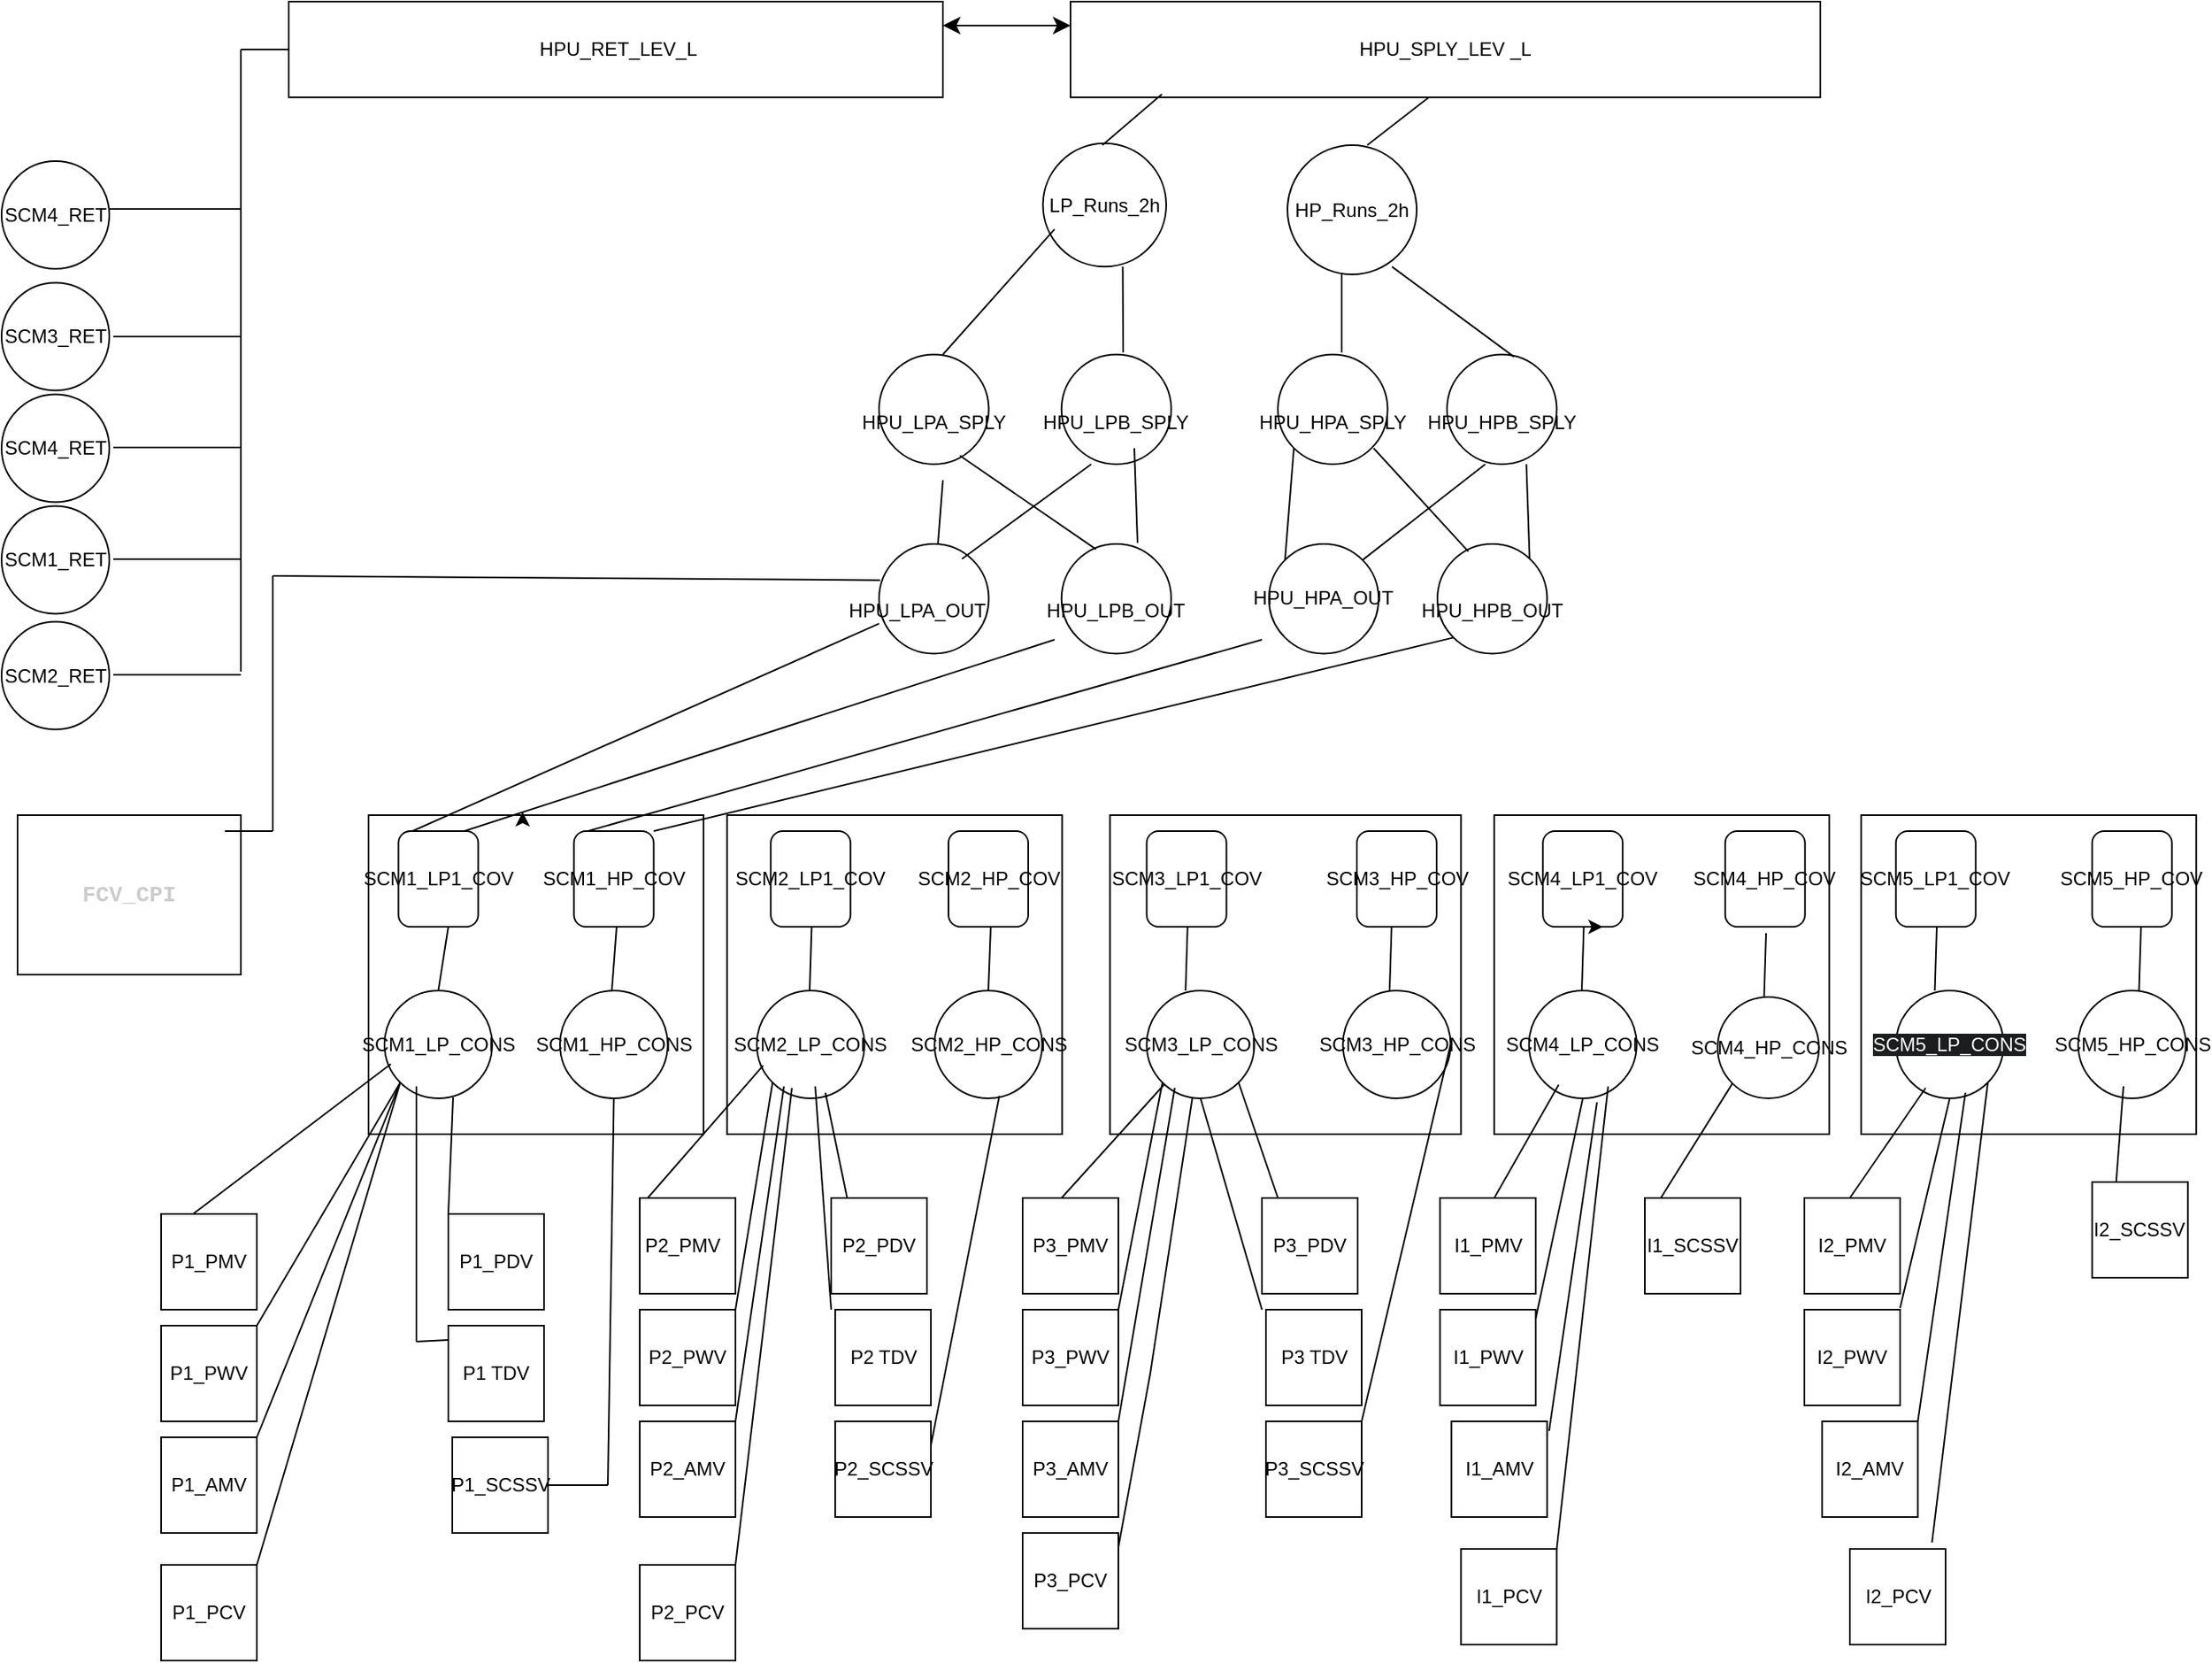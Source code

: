 <mxfile version="28.0.7">
  <diagram name="Page-1" id="4J8M-pQB1aqgU6J5mA3r">
    <mxGraphModel dx="3427" dy="1189" grid="1" gridSize="10" guides="1" tooltips="1" connect="1" arrows="1" fold="1" page="1" pageScale="1" pageWidth="1390" pageHeight="980" math="0" shadow="0">
      <root>
        <mxCell id="0" />
        <mxCell id="1" parent="0" />
        <mxCell id="fsJYFwS3ZAUU-XNZBjbN-2" value="&amp;nbsp;HPU_RET_LEV_L" style="rounded=0;whiteSpace=wrap;html=1;" parent="1" vertex="1">
          <mxGeometry x="30" y="20" width="410" height="60" as="geometry" />
        </mxCell>
        <mxCell id="fsJYFwS3ZAUU-XNZBjbN-3" value="HPU_SPLY_LEV _L" style="rounded=0;whiteSpace=wrap;html=1;" parent="1" vertex="1">
          <mxGeometry x="520" y="20" width="470" height="60" as="geometry" />
        </mxCell>
        <mxCell id="VrIYwd6mz3Xe0gdIDtXp-2" value="LP_Runs_2h" style="ellipse;whiteSpace=wrap;html=1;aspect=fixed;" vertex="1" parent="1">
          <mxGeometry x="502.75" y="108.93" width="77.25" height="77.25" as="geometry" />
        </mxCell>
        <mxCell id="VrIYwd6mz3Xe0gdIDtXp-3" value="HP_Runs_2h" style="ellipse;whiteSpace=wrap;html=1;aspect=fixed;" vertex="1" parent="1">
          <mxGeometry x="656" y="110" width="81" height="81" as="geometry" />
        </mxCell>
        <mxCell id="VrIYwd6mz3Xe0gdIDtXp-4" value="&lt;br&gt;&lt;div&gt;HPU_LPB_SPLY&lt;/div&gt;" style="ellipse;whiteSpace=wrap;html=1;aspect=fixed;" vertex="1" parent="1">
          <mxGeometry x="514.38" y="241.25" width="68.75" height="68.75" as="geometry" />
        </mxCell>
        <mxCell id="VrIYwd6mz3Xe0gdIDtXp-5" value="&lt;br&gt;&lt;div&gt;HPU_HPA_SPLY&lt;/div&gt;" style="ellipse;whiteSpace=wrap;html=1;aspect=fixed;" vertex="1" parent="1">
          <mxGeometry x="650" y="241.25" width="68.75" height="68.75" as="geometry" />
        </mxCell>
        <mxCell id="VrIYwd6mz3Xe0gdIDtXp-6" value="&lt;br&gt;&lt;div&gt;HPU_LPA_OUT&lt;span style=&quot;white-space: pre;&quot;&gt;&#x9;&lt;/span&gt;&lt;/div&gt;" style="ellipse;whiteSpace=wrap;html=1;aspect=fixed;" vertex="1" parent="1">
          <mxGeometry x="400" y="360" width="68.75" height="68.75" as="geometry" />
        </mxCell>
        <mxCell id="VrIYwd6mz3Xe0gdIDtXp-7" value="&lt;br&gt;&lt;div&gt;HPU_LPB_OUT&lt;/div&gt;" style="ellipse;whiteSpace=wrap;html=1;aspect=fixed;" vertex="1" parent="1">
          <mxGeometry x="514.38" y="360" width="68.75" height="68.75" as="geometry" />
        </mxCell>
        <mxCell id="VrIYwd6mz3Xe0gdIDtXp-8" value="&lt;div&gt;HPU_HPA_OUT&lt;/div&gt;" style="ellipse;whiteSpace=wrap;html=1;aspect=fixed;" vertex="1" parent="1">
          <mxGeometry x="644.38" y="360" width="68.75" height="68.75" as="geometry" />
        </mxCell>
        <mxCell id="VrIYwd6mz3Xe0gdIDtXp-9" value="&lt;br&gt;&lt;div&gt;HPU_HPB_OUT&lt;/div&gt;" style="ellipse;whiteSpace=wrap;html=1;aspect=fixed;" vertex="1" parent="1">
          <mxGeometry x="750" y="360" width="68.75" height="68.75" as="geometry" />
        </mxCell>
        <mxCell id="VrIYwd6mz3Xe0gdIDtXp-10" value="" style="rounded=0;whiteSpace=wrap;html=1;" vertex="1" parent="1">
          <mxGeometry x="1015.62" y="530" width="210" height="200" as="geometry" />
        </mxCell>
        <mxCell id="VrIYwd6mz3Xe0gdIDtXp-11" value="SCM5_HP_CONS" style="ellipse;whiteSpace=wrap;html=1;aspect=fixed;" vertex="1" parent="1">
          <mxGeometry x="1151.62" y="640" width="67.5" height="67.5" as="geometry" />
        </mxCell>
        <mxCell id="VrIYwd6mz3Xe0gdIDtXp-12" value="&lt;br&gt;&lt;span style=&quot;color: rgb(255, 255, 255); font-family: Helvetica; font-size: 12px; font-style: normal; font-variant-ligatures: normal; font-variant-caps: normal; font-weight: 400; letter-spacing: normal; orphans: 2; text-align: center; text-indent: 0px; text-transform: none; widows: 2; word-spacing: 0px; -webkit-text-stroke-width: 0px; white-space: normal; background-color: rgb(27, 29, 30); text-decoration-thickness: initial; text-decoration-style: initial; text-decoration-color: initial; float: none; display: inline !important;&quot;&gt;SCM5_LP_CONS&lt;/span&gt;&lt;div&gt;&lt;br/&gt;&lt;/div&gt;" style="ellipse;whiteSpace=wrap;html=1;aspect=fixed;" vertex="1" parent="1">
          <mxGeometry x="1037.37" y="640" width="67.5" height="67.5" as="geometry" />
        </mxCell>
        <mxCell id="VrIYwd6mz3Xe0gdIDtXp-13" value="SCM5_LP1_COV" style="rounded=1;whiteSpace=wrap;html=1;" vertex="1" parent="1">
          <mxGeometry x="1037.37" y="540" width="50" height="60" as="geometry" />
        </mxCell>
        <mxCell id="VrIYwd6mz3Xe0gdIDtXp-15" value="SCM5_HP_COV" style="rounded=1;whiteSpace=wrap;html=1;" vertex="1" parent="1">
          <mxGeometry x="1160.37" y="540" width="50" height="60" as="geometry" />
        </mxCell>
        <mxCell id="VrIYwd6mz3Xe0gdIDtXp-55" value="" style="edgeStyle=none;orthogonalLoop=1;jettySize=auto;html=1;endArrow=classic;startArrow=classic;endSize=8;startSize=8;rounded=0;entryX=0;entryY=0.25;entryDx=0;entryDy=0;exitX=1;exitY=0.25;exitDx=0;exitDy=0;" edge="1" parent="1" source="fsJYFwS3ZAUU-XNZBjbN-2" target="fsJYFwS3ZAUU-XNZBjbN-3">
          <mxGeometry width="100" relative="1" as="geometry">
            <mxPoint x="440" y="40" as="sourcePoint" />
            <mxPoint x="510" y="40" as="targetPoint" />
            <Array as="points" />
          </mxGeometry>
        </mxCell>
        <mxCell id="VrIYwd6mz3Xe0gdIDtXp-56" value="&lt;br&gt;&lt;div&gt;HPU_HPB_SPLY&lt;/div&gt;" style="ellipse;whiteSpace=wrap;html=1;aspect=fixed;" vertex="1" parent="1">
          <mxGeometry x="756" y="241.25" width="68.75" height="68.75" as="geometry" />
        </mxCell>
        <mxCell id="VrIYwd6mz3Xe0gdIDtXp-57" value="&lt;br&gt;&lt;div&gt;HPU_LPA_SPLY&lt;/div&gt;" style="ellipse;whiteSpace=wrap;html=1;aspect=fixed;" vertex="1" parent="1">
          <mxGeometry x="400" y="241.25" width="68.75" height="68.75" as="geometry" />
        </mxCell>
        <mxCell id="VrIYwd6mz3Xe0gdIDtXp-60" value="" style="group" vertex="1" connectable="0" parent="1">
          <mxGeometry x="785.62" y="530" width="210" height="200" as="geometry" />
        </mxCell>
        <mxCell id="VrIYwd6mz3Xe0gdIDtXp-24" value="" style="rounded=0;whiteSpace=wrap;html=1;" vertex="1" parent="VrIYwd6mz3Xe0gdIDtXp-60">
          <mxGeometry width="210" height="200" as="geometry" />
        </mxCell>
        <mxCell id="VrIYwd6mz3Xe0gdIDtXp-25" value="SCM4_HP_CONS" style="ellipse;whiteSpace=wrap;html=1;aspect=fixed;" vertex="1" parent="VrIYwd6mz3Xe0gdIDtXp-60">
          <mxGeometry x="140" y="114" width="63.5" height="63.5" as="geometry" />
        </mxCell>
        <mxCell id="VrIYwd6mz3Xe0gdIDtXp-26" value="SCM4_LP_CONS" style="ellipse;whiteSpace=wrap;html=1;aspect=fixed;" vertex="1" parent="VrIYwd6mz3Xe0gdIDtXp-60">
          <mxGeometry x="21.75" y="110" width="67.5" height="67.5" as="geometry" />
        </mxCell>
        <mxCell id="VrIYwd6mz3Xe0gdIDtXp-27" value="SCM4_LP1_COV" style="rounded=1;whiteSpace=wrap;html=1;" vertex="1" parent="VrIYwd6mz3Xe0gdIDtXp-60">
          <mxGeometry x="30.5" y="10" width="50" height="60" as="geometry" />
        </mxCell>
        <mxCell id="VrIYwd6mz3Xe0gdIDtXp-29" value="SCM4_HP_COV" style="rounded=1;whiteSpace=wrap;html=1;" vertex="1" parent="VrIYwd6mz3Xe0gdIDtXp-60">
          <mxGeometry x="144.75" y="10" width="50" height="60" as="geometry" />
        </mxCell>
        <mxCell id="VrIYwd6mz3Xe0gdIDtXp-67" style="edgeStyle=orthogonalEdgeStyle;rounded=0;orthogonalLoop=1;jettySize=auto;html=1;exitX=0.5;exitY=1;exitDx=0;exitDy=0;entryX=0.75;entryY=1;entryDx=0;entryDy=0;" edge="1" parent="VrIYwd6mz3Xe0gdIDtXp-60" source="VrIYwd6mz3Xe0gdIDtXp-27" target="VrIYwd6mz3Xe0gdIDtXp-27">
          <mxGeometry relative="1" as="geometry" />
        </mxCell>
        <mxCell id="VrIYwd6mz3Xe0gdIDtXp-196" value="" style="endArrow=none;html=1;rounded=0;entryX=0.276;entryY=0.874;entryDx=0;entryDy=0;entryPerimeter=0;" edge="1" parent="VrIYwd6mz3Xe0gdIDtXp-60" target="VrIYwd6mz3Xe0gdIDtXp-26">
          <mxGeometry width="50" height="50" relative="1" as="geometry">
            <mxPoint y="240" as="sourcePoint" />
            <mxPoint x="50" y="190" as="targetPoint" />
          </mxGeometry>
        </mxCell>
        <mxCell id="VrIYwd6mz3Xe0gdIDtXp-214" value="" style="endArrow=none;html=1;rounded=0;exitX=0.5;exitY=0;exitDx=0;exitDy=0;" edge="1" parent="VrIYwd6mz3Xe0gdIDtXp-60">
          <mxGeometry width="50" height="50" relative="1" as="geometry">
            <mxPoint x="54.87" y="110" as="sourcePoint" />
            <mxPoint x="56.12" y="70" as="targetPoint" />
          </mxGeometry>
        </mxCell>
        <mxCell id="VrIYwd6mz3Xe0gdIDtXp-215" value="" style="endArrow=none;html=1;rounded=0;exitX=0.5;exitY=0;exitDx=0;exitDy=0;" edge="1" parent="VrIYwd6mz3Xe0gdIDtXp-60">
          <mxGeometry width="50" height="50" relative="1" as="geometry">
            <mxPoint x="169.13" y="114" as="sourcePoint" />
            <mxPoint x="170.38" y="74" as="targetPoint" />
          </mxGeometry>
        </mxCell>
        <mxCell id="VrIYwd6mz3Xe0gdIDtXp-61" value="" style="group" vertex="1" connectable="0" parent="1">
          <mxGeometry x="304.75" y="530" width="460" height="200" as="geometry" />
        </mxCell>
        <mxCell id="VrIYwd6mz3Xe0gdIDtXp-38" value="" style="rounded=0;whiteSpace=wrap;html=1;" vertex="1" parent="VrIYwd6mz3Xe0gdIDtXp-61">
          <mxGeometry x="240" width="220" height="200" as="geometry" />
        </mxCell>
        <mxCell id="VrIYwd6mz3Xe0gdIDtXp-39" value="SCM3_HP_CONS" style="ellipse;whiteSpace=wrap;html=1;aspect=fixed;" vertex="1" parent="VrIYwd6mz3Xe0gdIDtXp-61">
          <mxGeometry x="386" y="110" width="67.5" height="67.5" as="geometry" />
        </mxCell>
        <mxCell id="VrIYwd6mz3Xe0gdIDtXp-40" value="SCM3_LP_CONS" style="ellipse;whiteSpace=wrap;html=1;aspect=fixed;" vertex="1" parent="VrIYwd6mz3Xe0gdIDtXp-61">
          <mxGeometry x="263" y="110" width="67.5" height="67.5" as="geometry" />
        </mxCell>
        <mxCell id="VrIYwd6mz3Xe0gdIDtXp-43" value="SCM3_HP_COV" style="rounded=1;whiteSpace=wrap;html=1;" vertex="1" parent="VrIYwd6mz3Xe0gdIDtXp-61">
          <mxGeometry x="394.75" y="10" width="50" height="60" as="geometry" />
        </mxCell>
        <mxCell id="VrIYwd6mz3Xe0gdIDtXp-44" value="SCM3_LP1_COV" style="rounded=1;whiteSpace=wrap;html=1;" vertex="1" parent="VrIYwd6mz3Xe0gdIDtXp-61">
          <mxGeometry x="263" y="10" width="50" height="60" as="geometry" />
        </mxCell>
        <mxCell id="VrIYwd6mz3Xe0gdIDtXp-45" value="" style="rounded=0;whiteSpace=wrap;html=1;" vertex="1" parent="VrIYwd6mz3Xe0gdIDtXp-61">
          <mxGeometry width="210" height="200" as="geometry" />
        </mxCell>
        <mxCell id="VrIYwd6mz3Xe0gdIDtXp-46" value="SCM2_HP_CONS" style="ellipse;whiteSpace=wrap;html=1;aspect=fixed;" vertex="1" parent="VrIYwd6mz3Xe0gdIDtXp-61">
          <mxGeometry x="130" y="110" width="67.5" height="67.5" as="geometry" />
        </mxCell>
        <mxCell id="VrIYwd6mz3Xe0gdIDtXp-47" value="SCM2_LP_CONS" style="ellipse;whiteSpace=wrap;html=1;aspect=fixed;" vertex="1" parent="VrIYwd6mz3Xe0gdIDtXp-61">
          <mxGeometry x="18.62" y="110" width="67.5" height="67.5" as="geometry" />
        </mxCell>
        <mxCell id="VrIYwd6mz3Xe0gdIDtXp-48" value="SCM2_LP1_COV" style="rounded=1;whiteSpace=wrap;html=1;" vertex="1" parent="VrIYwd6mz3Xe0gdIDtXp-61">
          <mxGeometry x="27.37" y="10" width="50" height="60" as="geometry" />
        </mxCell>
        <mxCell id="VrIYwd6mz3Xe0gdIDtXp-50" value="SCM2_HP_COV" style="rounded=1;whiteSpace=wrap;html=1;" vertex="1" parent="VrIYwd6mz3Xe0gdIDtXp-61">
          <mxGeometry x="138.75" y="10" width="50" height="60" as="geometry" />
        </mxCell>
        <mxCell id="VrIYwd6mz3Xe0gdIDtXp-210" value="" style="endArrow=none;html=1;rounded=0;exitX=0.5;exitY=0;exitDx=0;exitDy=0;" edge="1" parent="VrIYwd6mz3Xe0gdIDtXp-61" source="VrIYwd6mz3Xe0gdIDtXp-46">
          <mxGeometry width="50" height="50" relative="1" as="geometry">
            <mxPoint x="115.25" y="120" as="sourcePoint" />
            <mxPoint x="165.25" y="70" as="targetPoint" />
          </mxGeometry>
        </mxCell>
        <mxCell id="VrIYwd6mz3Xe0gdIDtXp-211" value="" style="endArrow=none;html=1;rounded=0;exitX=0.5;exitY=0;exitDx=0;exitDy=0;" edge="1" parent="VrIYwd6mz3Xe0gdIDtXp-61">
          <mxGeometry width="50" height="50" relative="1" as="geometry">
            <mxPoint x="51.74" y="110" as="sourcePoint" />
            <mxPoint x="52.99" y="70" as="targetPoint" />
          </mxGeometry>
        </mxCell>
        <mxCell id="VrIYwd6mz3Xe0gdIDtXp-212" value="" style="endArrow=none;html=1;rounded=0;exitX=0.5;exitY=0;exitDx=0;exitDy=0;" edge="1" parent="VrIYwd6mz3Xe0gdIDtXp-61">
          <mxGeometry width="50" height="50" relative="1" as="geometry">
            <mxPoint x="287.37" y="110" as="sourcePoint" />
            <mxPoint x="288.62" y="70" as="targetPoint" />
          </mxGeometry>
        </mxCell>
        <mxCell id="VrIYwd6mz3Xe0gdIDtXp-213" value="" style="endArrow=none;html=1;rounded=0;exitX=0.5;exitY=0;exitDx=0;exitDy=0;" edge="1" parent="VrIYwd6mz3Xe0gdIDtXp-61">
          <mxGeometry width="50" height="50" relative="1" as="geometry">
            <mxPoint x="415.25" y="110" as="sourcePoint" />
            <mxPoint x="416.5" y="70" as="targetPoint" />
          </mxGeometry>
        </mxCell>
        <mxCell id="VrIYwd6mz3Xe0gdIDtXp-62" value="" style="rounded=0;whiteSpace=wrap;html=1;" vertex="1" parent="1">
          <mxGeometry x="80" y="530" width="210" height="200" as="geometry" />
        </mxCell>
        <mxCell id="VrIYwd6mz3Xe0gdIDtXp-63" value="SCM1_HP_CONS" style="ellipse;whiteSpace=wrap;html=1;aspect=fixed;" vertex="1" parent="1">
          <mxGeometry x="200" y="640" width="67.5" height="67.5" as="geometry" />
        </mxCell>
        <mxCell id="VrIYwd6mz3Xe0gdIDtXp-64" value="SCM1_LP_CONS" style="ellipse;whiteSpace=wrap;html=1;aspect=fixed;" vertex="1" parent="1">
          <mxGeometry x="90" y="640" width="67.5" height="67.5" as="geometry" />
        </mxCell>
        <mxCell id="VrIYwd6mz3Xe0gdIDtXp-65" value="SCM1_LP1_COV" style="rounded=1;whiteSpace=wrap;html=1;" vertex="1" parent="1">
          <mxGeometry x="98.75" y="540" width="50" height="60" as="geometry" />
        </mxCell>
        <mxCell id="VrIYwd6mz3Xe0gdIDtXp-66" value="SCM1_HP_COV" style="rounded=1;whiteSpace=wrap;html=1;" vertex="1" parent="1">
          <mxGeometry x="208.75" y="540" width="50" height="60" as="geometry" />
        </mxCell>
        <mxCell id="VrIYwd6mz3Xe0gdIDtXp-68" style="edgeStyle=orthogonalEdgeStyle;rounded=0;orthogonalLoop=1;jettySize=auto;html=1;exitX=0.5;exitY=0;exitDx=0;exitDy=0;entryX=0.46;entryY=-0.01;entryDx=0;entryDy=0;entryPerimeter=0;" edge="1" parent="1" source="VrIYwd6mz3Xe0gdIDtXp-62" target="VrIYwd6mz3Xe0gdIDtXp-62">
          <mxGeometry relative="1" as="geometry" />
        </mxCell>
        <mxCell id="VrIYwd6mz3Xe0gdIDtXp-73" value="SCM1_RET" style="ellipse;whiteSpace=wrap;html=1;aspect=fixed;" vertex="1" parent="1">
          <mxGeometry x="-150" y="336.25" width="67.5" height="67.5" as="geometry" />
        </mxCell>
        <mxCell id="VrIYwd6mz3Xe0gdIDtXp-74" value="SCM2_RET" style="ellipse;whiteSpace=wrap;html=1;aspect=fixed;" vertex="1" parent="1">
          <mxGeometry x="-150" y="408.75" width="67.5" height="67.5" as="geometry" />
        </mxCell>
        <mxCell id="VrIYwd6mz3Xe0gdIDtXp-75" value="SCM3_RET" style="ellipse;whiteSpace=wrap;html=1;aspect=fixed;" vertex="1" parent="1">
          <mxGeometry x="-150" y="196.25" width="67.5" height="67.5" as="geometry" />
        </mxCell>
        <mxCell id="VrIYwd6mz3Xe0gdIDtXp-76" value="SCM4_RET" style="ellipse;whiteSpace=wrap;html=1;aspect=fixed;" vertex="1" parent="1">
          <mxGeometry x="-150" y="120" width="67.5" height="67.5" as="geometry" />
        </mxCell>
        <mxCell id="VrIYwd6mz3Xe0gdIDtXp-77" value="SCM4_RET" style="ellipse;whiteSpace=wrap;html=1;aspect=fixed;" vertex="1" parent="1">
          <mxGeometry x="-150" y="266.25" width="67.5" height="67.5" as="geometry" />
        </mxCell>
        <mxCell id="VrIYwd6mz3Xe0gdIDtXp-94" value="" style="group" vertex="1" connectable="0" parent="1">
          <mxGeometry x="320" y="780" width="152.5" height="200" as="geometry" />
        </mxCell>
        <mxCell id="VrIYwd6mz3Xe0gdIDtXp-121" value="" style="group" vertex="1" connectable="0" parent="VrIYwd6mz3Xe0gdIDtXp-94">
          <mxGeometry x="50" y="-10" width="62.5" height="200" as="geometry" />
        </mxCell>
        <mxCell id="VrIYwd6mz3Xe0gdIDtXp-91" value="P2_PDV" style="whiteSpace=wrap;html=1;aspect=fixed;" vertex="1" parent="VrIYwd6mz3Xe0gdIDtXp-121">
          <mxGeometry width="60" height="60" as="geometry" />
        </mxCell>
        <mxCell id="VrIYwd6mz3Xe0gdIDtXp-92" value="P2 TDV" style="whiteSpace=wrap;html=1;aspect=fixed;" vertex="1" parent="VrIYwd6mz3Xe0gdIDtXp-121">
          <mxGeometry x="2.5" y="70" width="60" height="60" as="geometry" />
        </mxCell>
        <mxCell id="VrIYwd6mz3Xe0gdIDtXp-93" value="P2_SCSSV" style="whiteSpace=wrap;html=1;aspect=fixed;" vertex="1" parent="VrIYwd6mz3Xe0gdIDtXp-121">
          <mxGeometry x="2.5" y="140" width="60" height="60" as="geometry" />
        </mxCell>
        <mxCell id="VrIYwd6mz3Xe0gdIDtXp-184" value="" style="endArrow=none;html=1;rounded=0;" edge="1" parent="VrIYwd6mz3Xe0gdIDtXp-121">
          <mxGeometry width="50" height="50" relative="1" as="geometry">
            <mxPoint y="70" as="sourcePoint" />
            <mxPoint x="-10" y="-70" as="targetPoint" />
          </mxGeometry>
        </mxCell>
        <mxCell id="VrIYwd6mz3Xe0gdIDtXp-180" value="" style="endArrow=none;html=1;rounded=0;entryX=0;entryY=1;entryDx=0;entryDy=0;" edge="1" parent="VrIYwd6mz3Xe0gdIDtXp-94" target="VrIYwd6mz3Xe0gdIDtXp-47">
          <mxGeometry width="50" height="50" relative="1" as="geometry">
            <mxPoint x="-10" y="60" as="sourcePoint" />
            <mxPoint x="40" y="10" as="targetPoint" />
          </mxGeometry>
        </mxCell>
        <mxCell id="VrIYwd6mz3Xe0gdIDtXp-181" value="" style="endArrow=none;html=1;rounded=0;entryX=0.252;entryY=0.889;entryDx=0;entryDy=0;entryPerimeter=0;" edge="1" parent="VrIYwd6mz3Xe0gdIDtXp-94" target="VrIYwd6mz3Xe0gdIDtXp-47">
          <mxGeometry width="50" height="50" relative="1" as="geometry">
            <mxPoint x="-10" y="130" as="sourcePoint" />
            <mxPoint x="40" y="80" as="targetPoint" />
          </mxGeometry>
        </mxCell>
        <mxCell id="VrIYwd6mz3Xe0gdIDtXp-182" value="" style="endArrow=none;html=1;rounded=0;entryX=0.326;entryY=0.904;entryDx=0;entryDy=0;entryPerimeter=0;" edge="1" parent="VrIYwd6mz3Xe0gdIDtXp-94" target="VrIYwd6mz3Xe0gdIDtXp-47">
          <mxGeometry width="50" height="50" relative="1" as="geometry">
            <mxPoint x="-10" y="220" as="sourcePoint" />
            <mxPoint x="40" y="170" as="targetPoint" />
          </mxGeometry>
        </mxCell>
        <mxCell id="VrIYwd6mz3Xe0gdIDtXp-95" value="" style="group" vertex="1" connectable="0" parent="1">
          <mxGeometry x="80" y="790" width="152.5" height="200" as="geometry" />
        </mxCell>
        <mxCell id="VrIYwd6mz3Xe0gdIDtXp-120" value="" style="group" vertex="1" connectable="0" parent="VrIYwd6mz3Xe0gdIDtXp-95">
          <mxGeometry x="50" y="-10" width="62.5" height="200" as="geometry" />
        </mxCell>
        <mxCell id="VrIYwd6mz3Xe0gdIDtXp-85" value="P1_PDV" style="whiteSpace=wrap;html=1;aspect=fixed;" vertex="1" parent="VrIYwd6mz3Xe0gdIDtXp-120">
          <mxGeometry width="60" height="60" as="geometry" />
        </mxCell>
        <mxCell id="VrIYwd6mz3Xe0gdIDtXp-86" value="P1 TDV" style="whiteSpace=wrap;html=1;aspect=fixed;" vertex="1" parent="VrIYwd6mz3Xe0gdIDtXp-120">
          <mxGeometry y="70" width="60" height="60" as="geometry" />
        </mxCell>
        <mxCell id="VrIYwd6mz3Xe0gdIDtXp-87" value="P1_SCSSV" style="whiteSpace=wrap;html=1;aspect=fixed;" vertex="1" parent="VrIYwd6mz3Xe0gdIDtXp-120">
          <mxGeometry x="2.5" y="140" width="60" height="60" as="geometry" />
        </mxCell>
        <mxCell id="VrIYwd6mz3Xe0gdIDtXp-173" value="" style="endArrow=none;html=1;rounded=0;" edge="1" parent="VrIYwd6mz3Xe0gdIDtXp-120">
          <mxGeometry width="50" height="50" relative="1" as="geometry">
            <mxPoint x="-20" y="80" as="sourcePoint" />
            <mxPoint x="-20" y="-80" as="targetPoint" />
          </mxGeometry>
        </mxCell>
        <mxCell id="VrIYwd6mz3Xe0gdIDtXp-96" value="P3_PMV" style="whiteSpace=wrap;html=1;aspect=fixed;" vertex="1" parent="1">
          <mxGeometry x="490" y="770" width="60" height="60" as="geometry" />
        </mxCell>
        <mxCell id="VrIYwd6mz3Xe0gdIDtXp-97" value="P3_PWV" style="whiteSpace=wrap;html=1;aspect=fixed;" vertex="1" parent="1">
          <mxGeometry x="490" y="840" width="60" height="60" as="geometry" />
        </mxCell>
        <mxCell id="VrIYwd6mz3Xe0gdIDtXp-98" value="P3_AMV" style="whiteSpace=wrap;html=1;aspect=fixed;" vertex="1" parent="1">
          <mxGeometry x="490" y="910" width="60" height="60" as="geometry" />
        </mxCell>
        <mxCell id="VrIYwd6mz3Xe0gdIDtXp-102" value="I1_PMV" style="whiteSpace=wrap;html=1;aspect=fixed;" vertex="1" parent="1">
          <mxGeometry x="751.63" y="770" width="60" height="60" as="geometry" />
        </mxCell>
        <mxCell id="VrIYwd6mz3Xe0gdIDtXp-103" value="I1_PWV" style="whiteSpace=wrap;html=1;aspect=fixed;" vertex="1" parent="1">
          <mxGeometry x="751.63" y="840" width="60" height="60" as="geometry" />
        </mxCell>
        <mxCell id="VrIYwd6mz3Xe0gdIDtXp-104" value="I1_AMV" style="whiteSpace=wrap;html=1;aspect=fixed;" vertex="1" parent="1">
          <mxGeometry x="758.75" y="910" width="60" height="60" as="geometry" />
        </mxCell>
        <mxCell id="VrIYwd6mz3Xe0gdIDtXp-107" value="I1_SCSSV" style="whiteSpace=wrap;html=1;aspect=fixed;" vertex="1" parent="1">
          <mxGeometry x="880" y="770" width="60" height="60" as="geometry" />
        </mxCell>
        <mxCell id="VrIYwd6mz3Xe0gdIDtXp-108" value="I2_PMV" style="whiteSpace=wrap;html=1;aspect=fixed;" vertex="1" parent="1">
          <mxGeometry x="980.0" y="770" width="60" height="60" as="geometry" />
        </mxCell>
        <mxCell id="VrIYwd6mz3Xe0gdIDtXp-109" value="I2_PWV" style="whiteSpace=wrap;html=1;aspect=fixed;" vertex="1" parent="1">
          <mxGeometry x="980.0" y="840" width="60" height="60" as="geometry" />
        </mxCell>
        <mxCell id="VrIYwd6mz3Xe0gdIDtXp-110" value="I2_AMV" style="whiteSpace=wrap;html=1;aspect=fixed;" vertex="1" parent="1">
          <mxGeometry x="991.13" y="910" width="60" height="60" as="geometry" />
        </mxCell>
        <mxCell id="VrIYwd6mz3Xe0gdIDtXp-111" value="I2_SCSSV" style="whiteSpace=wrap;html=1;aspect=fixed;" vertex="1" parent="1">
          <mxGeometry x="1160.37" y="760" width="60" height="60" as="geometry" />
        </mxCell>
        <mxCell id="VrIYwd6mz3Xe0gdIDtXp-113" value="&lt;span style=&quot;font-family: Consolas, &amp;quot;Courier New&amp;quot;, monospace; font-size: 14px; text-align: start; white-space: pre;&quot;&gt;&lt;b style=&quot;&quot;&gt;&lt;font style=&quot;color: light-dark(rgb(204, 204, 204), rgb(250, 250, 250));&quot;&gt;FCV_CPI&lt;/font&gt;&lt;/b&gt;&lt;/span&gt;" style="whiteSpace=wrap;html=1;" vertex="1" parent="1">
          <mxGeometry x="-140" y="530" width="140" height="100" as="geometry" />
        </mxCell>
        <mxCell id="VrIYwd6mz3Xe0gdIDtXp-117" value="P3_PCV" style="whiteSpace=wrap;html=1;aspect=fixed;" vertex="1" parent="1">
          <mxGeometry x="490" y="980" width="60" height="60" as="geometry" />
        </mxCell>
        <mxCell id="VrIYwd6mz3Xe0gdIDtXp-118" value="I1_PCV" style="whiteSpace=wrap;html=1;aspect=fixed;" vertex="1" parent="1">
          <mxGeometry x="764.75" y="990" width="60" height="60" as="geometry" />
        </mxCell>
        <mxCell id="VrIYwd6mz3Xe0gdIDtXp-119" value="I2_PCV" style="whiteSpace=wrap;html=1;aspect=fixed;" vertex="1" parent="1">
          <mxGeometry x="1008.5" y="990" width="60" height="60" as="geometry" />
        </mxCell>
        <mxCell id="VrIYwd6mz3Xe0gdIDtXp-122" value="" style="group" vertex="1" connectable="0" parent="1">
          <mxGeometry x="640" y="770" width="62.5" height="200" as="geometry" />
        </mxCell>
        <mxCell id="VrIYwd6mz3Xe0gdIDtXp-99" value="P3_PDV" style="whiteSpace=wrap;html=1;aspect=fixed;" vertex="1" parent="VrIYwd6mz3Xe0gdIDtXp-122">
          <mxGeometry width="60" height="60" as="geometry" />
        </mxCell>
        <mxCell id="VrIYwd6mz3Xe0gdIDtXp-100" value="P3 TDV" style="whiteSpace=wrap;html=1;aspect=fixed;" vertex="1" parent="VrIYwd6mz3Xe0gdIDtXp-122">
          <mxGeometry x="2.5" y="70" width="60" height="60" as="geometry" />
        </mxCell>
        <mxCell id="VrIYwd6mz3Xe0gdIDtXp-101" value="P3_SCSSV" style="whiteSpace=wrap;html=1;aspect=fixed;" vertex="1" parent="VrIYwd6mz3Xe0gdIDtXp-122">
          <mxGeometry x="2.5" y="140" width="60" height="60" as="geometry" />
        </mxCell>
        <mxCell id="VrIYwd6mz3Xe0gdIDtXp-194" value="" style="endArrow=none;html=1;rounded=0;entryX=0.5;entryY=1;entryDx=0;entryDy=0;" edge="1" parent="VrIYwd6mz3Xe0gdIDtXp-122" target="VrIYwd6mz3Xe0gdIDtXp-40">
          <mxGeometry width="50" height="50" relative="1" as="geometry">
            <mxPoint y="70" as="sourcePoint" />
            <mxPoint x="50" y="20" as="targetPoint" />
          </mxGeometry>
        </mxCell>
        <mxCell id="VrIYwd6mz3Xe0gdIDtXp-124" value="" style="endArrow=none;html=1;rounded=0;" edge="1" parent="1">
          <mxGeometry width="50" height="50" relative="1" as="geometry">
            <mxPoint x="-82.5" y="150" as="sourcePoint" />
            <mxPoint y="150" as="targetPoint" />
          </mxGeometry>
        </mxCell>
        <mxCell id="VrIYwd6mz3Xe0gdIDtXp-126" value="" style="endArrow=none;html=1;rounded=0;" edge="1" parent="1">
          <mxGeometry width="50" height="50" relative="1" as="geometry">
            <mxPoint x="-80" y="230" as="sourcePoint" />
            <mxPoint y="230" as="targetPoint" />
          </mxGeometry>
        </mxCell>
        <mxCell id="VrIYwd6mz3Xe0gdIDtXp-127" value="" style="endArrow=none;html=1;rounded=0;" edge="1" parent="1">
          <mxGeometry width="50" height="50" relative="1" as="geometry">
            <mxPoint x="-80" y="299.5" as="sourcePoint" />
            <mxPoint y="299.5" as="targetPoint" />
          </mxGeometry>
        </mxCell>
        <mxCell id="VrIYwd6mz3Xe0gdIDtXp-128" value="" style="endArrow=none;html=1;rounded=0;" edge="1" parent="1">
          <mxGeometry width="50" height="50" relative="1" as="geometry">
            <mxPoint x="-80" y="369.5" as="sourcePoint" />
            <mxPoint y="369.5" as="targetPoint" />
          </mxGeometry>
        </mxCell>
        <mxCell id="VrIYwd6mz3Xe0gdIDtXp-129" value="" style="endArrow=none;html=1;rounded=0;" edge="1" parent="1">
          <mxGeometry width="50" height="50" relative="1" as="geometry">
            <mxPoint x="-80" y="442" as="sourcePoint" />
            <mxPoint y="442" as="targetPoint" />
          </mxGeometry>
        </mxCell>
        <mxCell id="VrIYwd6mz3Xe0gdIDtXp-130" value="" style="endArrow=none;html=1;rounded=0;" edge="1" parent="1">
          <mxGeometry width="50" height="50" relative="1" as="geometry">
            <mxPoint y="440" as="sourcePoint" />
            <mxPoint y="50" as="targetPoint" />
          </mxGeometry>
        </mxCell>
        <mxCell id="VrIYwd6mz3Xe0gdIDtXp-131" value="" style="endArrow=none;html=1;rounded=0;" edge="1" parent="1">
          <mxGeometry width="50" height="50" relative="1" as="geometry">
            <mxPoint x="-10" y="540" as="sourcePoint" />
            <mxPoint x="20" y="540" as="targetPoint" />
          </mxGeometry>
        </mxCell>
        <mxCell id="VrIYwd6mz3Xe0gdIDtXp-132" value="" style="endArrow=none;html=1;rounded=0;entryX=0;entryY=0.5;entryDx=0;entryDy=0;" edge="1" parent="1" target="fsJYFwS3ZAUU-XNZBjbN-2">
          <mxGeometry width="50" height="50" relative="1" as="geometry">
            <mxPoint y="50" as="sourcePoint" />
            <mxPoint x="50" as="targetPoint" />
          </mxGeometry>
        </mxCell>
        <mxCell id="VrIYwd6mz3Xe0gdIDtXp-133" value="" style="endArrow=none;html=1;rounded=0;" edge="1" parent="1">
          <mxGeometry width="50" height="50" relative="1" as="geometry">
            <mxPoint x="20" y="540" as="sourcePoint" />
            <mxPoint x="20" y="380" as="targetPoint" />
          </mxGeometry>
        </mxCell>
        <mxCell id="VrIYwd6mz3Xe0gdIDtXp-135" value="" style="endArrow=none;html=1;rounded=0;entryX=0.01;entryY=0.33;entryDx=0;entryDy=0;entryPerimeter=0;" edge="1" parent="1" target="VrIYwd6mz3Xe0gdIDtXp-6">
          <mxGeometry width="50" height="50" relative="1" as="geometry">
            <mxPoint x="20" y="380" as="sourcePoint" />
            <mxPoint x="70" y="330" as="targetPoint" />
          </mxGeometry>
        </mxCell>
        <mxCell id="VrIYwd6mz3Xe0gdIDtXp-136" value="" style="endArrow=none;html=1;rounded=0;entryX=0.094;entryY=0.696;entryDx=0;entryDy=0;entryPerimeter=0;" edge="1" parent="1" target="VrIYwd6mz3Xe0gdIDtXp-2">
          <mxGeometry width="50" height="50" relative="1" as="geometry">
            <mxPoint x="440" y="241.25" as="sourcePoint" />
            <mxPoint x="500" y="180" as="targetPoint" />
          </mxGeometry>
        </mxCell>
        <mxCell id="VrIYwd6mz3Xe0gdIDtXp-137" value="" style="endArrow=none;html=1;rounded=0;" edge="1" parent="1">
          <mxGeometry width="50" height="50" relative="1" as="geometry">
            <mxPoint x="553" y="240" as="sourcePoint" />
            <mxPoint x="552.75" y="186.18" as="targetPoint" />
          </mxGeometry>
        </mxCell>
        <mxCell id="VrIYwd6mz3Xe0gdIDtXp-140" value="" style="endArrow=none;html=1;rounded=0;" edge="1" parent="1" source="VrIYwd6mz3Xe0gdIDtXp-6">
          <mxGeometry width="50" height="50" relative="1" as="geometry">
            <mxPoint x="390" y="370" as="sourcePoint" />
            <mxPoint x="440" y="320" as="targetPoint" />
          </mxGeometry>
        </mxCell>
        <mxCell id="VrIYwd6mz3Xe0gdIDtXp-141" value="" style="endArrow=none;html=1;rounded=0;exitX=0.756;exitY=0.136;exitDx=0;exitDy=0;exitPerimeter=0;" edge="1" parent="1" source="VrIYwd6mz3Xe0gdIDtXp-6">
          <mxGeometry width="50" height="50" relative="1" as="geometry">
            <mxPoint x="530" y="350" as="sourcePoint" />
            <mxPoint x="533" y="310" as="targetPoint" />
          </mxGeometry>
        </mxCell>
        <mxCell id="VrIYwd6mz3Xe0gdIDtXp-142" value="" style="endArrow=none;html=1;rounded=0;exitX=0.314;exitY=0.048;exitDx=0;exitDy=0;exitPerimeter=0;entryX=0.737;entryY=0.922;entryDx=0;entryDy=0;entryPerimeter=0;" edge="1" parent="1" source="VrIYwd6mz3Xe0gdIDtXp-7" target="VrIYwd6mz3Xe0gdIDtXp-57">
          <mxGeometry width="50" height="50" relative="1" as="geometry">
            <mxPoint x="409.38" y="360" as="sourcePoint" />
            <mxPoint x="459.38" y="310" as="targetPoint" />
          </mxGeometry>
        </mxCell>
        <mxCell id="VrIYwd6mz3Xe0gdIDtXp-143" value="" style="endArrow=none;html=1;rounded=0;exitX=0.693;exitY=-0.01;exitDx=0;exitDy=0;exitPerimeter=0;" edge="1" parent="1" source="VrIYwd6mz3Xe0gdIDtXp-7">
          <mxGeometry width="50" height="50" relative="1" as="geometry">
            <mxPoint x="570" y="370" as="sourcePoint" />
            <mxPoint x="560" y="300" as="targetPoint" />
          </mxGeometry>
        </mxCell>
        <mxCell id="VrIYwd6mz3Xe0gdIDtXp-144" value="" style="endArrow=none;html=1;rounded=0;exitX=0.693;exitY=-0.01;exitDx=0;exitDy=0;exitPerimeter=0;" edge="1" parent="1">
          <mxGeometry width="50" height="50" relative="1" as="geometry">
            <mxPoint x="807.75" y="369" as="sourcePoint" />
            <mxPoint x="805.75" y="310" as="targetPoint" />
          </mxGeometry>
        </mxCell>
        <mxCell id="VrIYwd6mz3Xe0gdIDtXp-146" value="" style="endArrow=none;html=1;rounded=0;exitX=0;exitY=0;exitDx=0;exitDy=0;" edge="1" parent="1" source="VrIYwd6mz3Xe0gdIDtXp-8">
          <mxGeometry width="50" height="50" relative="1" as="geometry">
            <mxPoint x="610" y="350" as="sourcePoint" />
            <mxPoint x="660" y="300" as="targetPoint" />
          </mxGeometry>
        </mxCell>
        <mxCell id="VrIYwd6mz3Xe0gdIDtXp-147" value="" style="endArrow=none;html=1;rounded=0;exitX=1;exitY=0;exitDx=0;exitDy=0;" edge="1" parent="1" source="VrIYwd6mz3Xe0gdIDtXp-8">
          <mxGeometry width="50" height="50" relative="1" as="geometry">
            <mxPoint x="730" y="360" as="sourcePoint" />
            <mxPoint x="780" y="310" as="targetPoint" />
          </mxGeometry>
        </mxCell>
        <mxCell id="VrIYwd6mz3Xe0gdIDtXp-149" value="" style="endArrow=none;html=1;rounded=0;exitX=0.281;exitY=0.068;exitDx=0;exitDy=0;exitPerimeter=0;" edge="1" parent="1" source="VrIYwd6mz3Xe0gdIDtXp-9">
          <mxGeometry width="50" height="50" relative="1" as="geometry">
            <mxPoint x="660" y="350" as="sourcePoint" />
            <mxPoint x="710" y="300" as="targetPoint" />
          </mxGeometry>
        </mxCell>
        <mxCell id="VrIYwd6mz3Xe0gdIDtXp-150" value="" style="endArrow=none;html=1;rounded=0;" edge="1" parent="1">
          <mxGeometry width="50" height="50" relative="1" as="geometry">
            <mxPoint x="690" y="240" as="sourcePoint" />
            <mxPoint x="690" y="191" as="targetPoint" />
          </mxGeometry>
        </mxCell>
        <mxCell id="VrIYwd6mz3Xe0gdIDtXp-151" value="" style="endArrow=none;html=1;rounded=0;exitX=0.611;exitY=0.021;exitDx=0;exitDy=0;exitPerimeter=0;" edge="1" parent="1" source="VrIYwd6mz3Xe0gdIDtXp-56">
          <mxGeometry width="50" height="50" relative="1" as="geometry">
            <mxPoint x="671.5" y="236.18" as="sourcePoint" />
            <mxPoint x="721.5" y="186.18" as="targetPoint" />
          </mxGeometry>
        </mxCell>
        <mxCell id="VrIYwd6mz3Xe0gdIDtXp-152" value="" style="endArrow=none;html=1;rounded=0;entryX=0.122;entryY=0.967;entryDx=0;entryDy=0;entryPerimeter=0;" edge="1" parent="1" target="fsJYFwS3ZAUU-XNZBjbN-3">
          <mxGeometry width="50" height="50" relative="1" as="geometry">
            <mxPoint x="540" y="110" as="sourcePoint" />
            <mxPoint x="590" y="60" as="targetPoint" />
          </mxGeometry>
        </mxCell>
        <mxCell id="VrIYwd6mz3Xe0gdIDtXp-153" value="" style="endArrow=none;html=1;rounded=0;entryX=0.478;entryY=1;entryDx=0;entryDy=0;entryPerimeter=0;" edge="1" parent="1" target="fsJYFwS3ZAUU-XNZBjbN-3">
          <mxGeometry width="50" height="50" relative="1" as="geometry">
            <mxPoint x="706" y="110" as="sourcePoint" />
            <mxPoint x="756" y="60" as="targetPoint" />
          </mxGeometry>
        </mxCell>
        <mxCell id="VrIYwd6mz3Xe0gdIDtXp-154" value="" style="endArrow=none;html=1;rounded=0;entryX=0;entryY=0.727;entryDx=0;entryDy=0;entryPerimeter=0;" edge="1" parent="1" target="VrIYwd6mz3Xe0gdIDtXp-6">
          <mxGeometry width="50" height="50" relative="1" as="geometry">
            <mxPoint x="107.5" y="540" as="sourcePoint" />
            <mxPoint x="157.5" y="490" as="targetPoint" />
          </mxGeometry>
        </mxCell>
        <mxCell id="VrIYwd6mz3Xe0gdIDtXp-155" value="" style="endArrow=none;html=1;rounded=0;" edge="1" parent="1">
          <mxGeometry width="50" height="50" relative="1" as="geometry">
            <mxPoint x="140" y="540" as="sourcePoint" />
            <mxPoint x="510" y="420" as="targetPoint" />
          </mxGeometry>
        </mxCell>
        <mxCell id="VrIYwd6mz3Xe0gdIDtXp-156" value="" style="endArrow=none;html=1;rounded=0;" edge="1" parent="1">
          <mxGeometry width="50" height="50" relative="1" as="geometry">
            <mxPoint x="217.5" y="540" as="sourcePoint" />
            <mxPoint x="640" y="420" as="targetPoint" />
          </mxGeometry>
        </mxCell>
        <mxCell id="VrIYwd6mz3Xe0gdIDtXp-157" value="" style="endArrow=none;html=1;rounded=0;entryX=0;entryY=1;entryDx=0;entryDy=0;" edge="1" parent="1" target="VrIYwd6mz3Xe0gdIDtXp-9">
          <mxGeometry width="50" height="50" relative="1" as="geometry">
            <mxPoint x="258.75" y="540" as="sourcePoint" />
            <mxPoint x="308.75" y="490" as="targetPoint" />
          </mxGeometry>
        </mxCell>
        <mxCell id="VrIYwd6mz3Xe0gdIDtXp-158" value="" style="endArrow=none;html=1;rounded=0;exitX=0.5;exitY=0;exitDx=0;exitDy=0;" edge="1" parent="1" source="VrIYwd6mz3Xe0gdIDtXp-64">
          <mxGeometry width="50" height="50" relative="1" as="geometry">
            <mxPoint x="80" y="650" as="sourcePoint" />
            <mxPoint x="130" y="600" as="targetPoint" />
          </mxGeometry>
        </mxCell>
        <mxCell id="VrIYwd6mz3Xe0gdIDtXp-159" value="" style="endArrow=none;html=1;rounded=0;" edge="1" parent="1">
          <mxGeometry width="50" height="50" relative="1" as="geometry">
            <mxPoint x="232.5" y="640" as="sourcePoint" />
            <mxPoint x="235.5" y="600" as="targetPoint" />
          </mxGeometry>
        </mxCell>
        <mxCell id="VrIYwd6mz3Xe0gdIDtXp-82" value="P1_PMV" style="whiteSpace=wrap;html=1;aspect=fixed;" vertex="1" parent="1">
          <mxGeometry x="-50" y="780" width="60" height="60" as="geometry" />
        </mxCell>
        <mxCell id="VrIYwd6mz3Xe0gdIDtXp-83" value="P1_PWV" style="whiteSpace=wrap;html=1;aspect=fixed;" vertex="1" parent="1">
          <mxGeometry x="-50" y="850" width="60" height="60" as="geometry" />
        </mxCell>
        <mxCell id="VrIYwd6mz3Xe0gdIDtXp-84" value="P1_AMV" style="whiteSpace=wrap;html=1;aspect=fixed;" vertex="1" parent="1">
          <mxGeometry x="-50" y="920" width="60" height="60" as="geometry" />
        </mxCell>
        <mxCell id="VrIYwd6mz3Xe0gdIDtXp-115" value="P1_PCV" style="whiteSpace=wrap;html=1;aspect=fixed;" vertex="1" parent="1">
          <mxGeometry x="-50" y="1000" width="60" height="60" as="geometry" />
        </mxCell>
        <mxCell id="VrIYwd6mz3Xe0gdIDtXp-167" value="" style="endArrow=none;html=1;rounded=0;entryX=0.059;entryY=0.681;entryDx=0;entryDy=0;entryPerimeter=0;" edge="1" parent="1" target="VrIYwd6mz3Xe0gdIDtXp-64">
          <mxGeometry width="50" height="50" relative="1" as="geometry">
            <mxPoint x="-30" y="780" as="sourcePoint" />
            <mxPoint x="20" y="730" as="targetPoint" />
          </mxGeometry>
        </mxCell>
        <mxCell id="VrIYwd6mz3Xe0gdIDtXp-169" value="" style="endArrow=none;html=1;rounded=0;entryX=0;entryY=1;entryDx=0;entryDy=0;" edge="1" parent="1" target="VrIYwd6mz3Xe0gdIDtXp-64">
          <mxGeometry width="50" height="50" relative="1" as="geometry">
            <mxPoint x="10" y="850" as="sourcePoint" />
            <mxPoint x="60" y="800" as="targetPoint" />
          </mxGeometry>
        </mxCell>
        <mxCell id="VrIYwd6mz3Xe0gdIDtXp-170" value="" style="endArrow=none;html=1;rounded=0;entryX=0;entryY=1;entryDx=0;entryDy=0;" edge="1" parent="1" target="VrIYwd6mz3Xe0gdIDtXp-64">
          <mxGeometry width="50" height="50" relative="1" as="geometry">
            <mxPoint x="10" y="920" as="sourcePoint" />
            <mxPoint x="60" y="870" as="targetPoint" />
          </mxGeometry>
        </mxCell>
        <mxCell id="VrIYwd6mz3Xe0gdIDtXp-171" value="" style="endArrow=none;html=1;rounded=0;entryX=0;entryY=1;entryDx=0;entryDy=0;" edge="1" parent="1" target="VrIYwd6mz3Xe0gdIDtXp-64">
          <mxGeometry width="50" height="50" relative="1" as="geometry">
            <mxPoint x="10" y="1000" as="sourcePoint" />
            <mxPoint x="60" y="950" as="targetPoint" />
          </mxGeometry>
        </mxCell>
        <mxCell id="VrIYwd6mz3Xe0gdIDtXp-172" value="" style="endArrow=none;html=1;rounded=0;entryX=0.637;entryY=0.993;entryDx=0;entryDy=0;entryPerimeter=0;exitX=0;exitY=0;exitDx=0;exitDy=0;" edge="1" parent="1" source="VrIYwd6mz3Xe0gdIDtXp-85" target="VrIYwd6mz3Xe0gdIDtXp-64">
          <mxGeometry width="50" height="50" relative="1" as="geometry">
            <mxPoint x="133" y="770" as="sourcePoint" />
            <mxPoint x="180" y="730" as="targetPoint" />
          </mxGeometry>
        </mxCell>
        <mxCell id="VrIYwd6mz3Xe0gdIDtXp-174" value="" style="endArrow=none;html=1;rounded=0;entryX=0;entryY=0.15;entryDx=0;entryDy=0;entryPerimeter=0;" edge="1" parent="1" target="VrIYwd6mz3Xe0gdIDtXp-86">
          <mxGeometry width="50" height="50" relative="1" as="geometry">
            <mxPoint x="110" y="860" as="sourcePoint" />
            <mxPoint x="470" y="840" as="targetPoint" />
          </mxGeometry>
        </mxCell>
        <mxCell id="VrIYwd6mz3Xe0gdIDtXp-175" value="" style="endArrow=none;html=1;rounded=0;entryX=0.5;entryY=1;entryDx=0;entryDy=0;" edge="1" parent="1" target="VrIYwd6mz3Xe0gdIDtXp-63">
          <mxGeometry width="50" height="50" relative="1" as="geometry">
            <mxPoint x="230" y="950" as="sourcePoint" />
            <mxPoint x="470" y="840" as="targetPoint" />
          </mxGeometry>
        </mxCell>
        <mxCell id="VrIYwd6mz3Xe0gdIDtXp-177" value="" style="endArrow=none;html=1;rounded=0;exitX=1;exitY=0.5;exitDx=0;exitDy=0;" edge="1" parent="1" source="VrIYwd6mz3Xe0gdIDtXp-87">
          <mxGeometry width="50" height="50" relative="1" as="geometry">
            <mxPoint x="420" y="890" as="sourcePoint" />
            <mxPoint x="230" y="950" as="targetPoint" />
          </mxGeometry>
        </mxCell>
        <mxCell id="VrIYwd6mz3Xe0gdIDtXp-88" value="P2_PMV&lt;span style=&quot;white-space: pre;&quot;&gt;&#x9;&lt;/span&gt;" style="whiteSpace=wrap;html=1;aspect=fixed;" vertex="1" parent="1">
          <mxGeometry x="250" y="770" width="60" height="60" as="geometry" />
        </mxCell>
        <mxCell id="VrIYwd6mz3Xe0gdIDtXp-89" value="P2_PWV" style="whiteSpace=wrap;html=1;aspect=fixed;" vertex="1" parent="1">
          <mxGeometry x="250" y="840" width="60" height="60" as="geometry" />
        </mxCell>
        <mxCell id="VrIYwd6mz3Xe0gdIDtXp-90" value="P2_AMV" style="whiteSpace=wrap;html=1;aspect=fixed;" vertex="1" parent="1">
          <mxGeometry x="250" y="910" width="60" height="60" as="geometry" />
        </mxCell>
        <mxCell id="VrIYwd6mz3Xe0gdIDtXp-116" value="P2_PCV" style="whiteSpace=wrap;html=1;aspect=fixed;" vertex="1" parent="1">
          <mxGeometry x="250" y="1000" width="60" height="60" as="geometry" />
        </mxCell>
        <mxCell id="VrIYwd6mz3Xe0gdIDtXp-179" value="" style="endArrow=none;html=1;rounded=0;entryX=0.059;entryY=0.696;entryDx=0;entryDy=0;entryPerimeter=0;" edge="1" parent="1" target="VrIYwd6mz3Xe0gdIDtXp-47">
          <mxGeometry width="50" height="50" relative="1" as="geometry">
            <mxPoint x="255" y="770" as="sourcePoint" />
            <mxPoint x="305" y="720" as="targetPoint" />
          </mxGeometry>
        </mxCell>
        <mxCell id="VrIYwd6mz3Xe0gdIDtXp-185" value="" style="endArrow=none;html=1;rounded=0;entryX=0.637;entryY=0.948;entryDx=0;entryDy=0;entryPerimeter=0;" edge="1" parent="1" target="VrIYwd6mz3Xe0gdIDtXp-47">
          <mxGeometry width="50" height="50" relative="1" as="geometry">
            <mxPoint x="380" y="770" as="sourcePoint" />
            <mxPoint x="430" y="720" as="targetPoint" />
          </mxGeometry>
        </mxCell>
        <mxCell id="VrIYwd6mz3Xe0gdIDtXp-186" value="" style="endArrow=none;html=1;rounded=0;entryX=0.602;entryY=0.978;entryDx=0;entryDy=0;entryPerimeter=0;exitX=1;exitY=0.25;exitDx=0;exitDy=0;" edge="1" parent="1" source="VrIYwd6mz3Xe0gdIDtXp-93" target="VrIYwd6mz3Xe0gdIDtXp-46">
          <mxGeometry width="50" height="50" relative="1" as="geometry">
            <mxPoint x="420" y="890" as="sourcePoint" />
            <mxPoint x="470" y="840" as="targetPoint" />
          </mxGeometry>
        </mxCell>
        <mxCell id="VrIYwd6mz3Xe0gdIDtXp-187" value="" style="endArrow=none;html=1;rounded=0;" edge="1" parent="1" target="VrIYwd6mz3Xe0gdIDtXp-40">
          <mxGeometry width="50" height="50" relative="1" as="geometry">
            <mxPoint x="514.38" y="770" as="sourcePoint" />
            <mxPoint x="564.38" y="720" as="targetPoint" />
          </mxGeometry>
        </mxCell>
        <mxCell id="VrIYwd6mz3Xe0gdIDtXp-188" value="" style="endArrow=none;html=1;rounded=0;entryX=0;entryY=1;entryDx=0;entryDy=0;" edge="1" parent="1" target="VrIYwd6mz3Xe0gdIDtXp-40">
          <mxGeometry width="50" height="50" relative="1" as="geometry">
            <mxPoint x="550" y="840" as="sourcePoint" />
            <mxPoint x="600" y="790" as="targetPoint" />
          </mxGeometry>
        </mxCell>
        <mxCell id="VrIYwd6mz3Xe0gdIDtXp-189" value="" style="endArrow=none;html=1;rounded=0;entryX=0.261;entryY=0.904;entryDx=0;entryDy=0;entryPerimeter=0;" edge="1" parent="1" target="VrIYwd6mz3Xe0gdIDtXp-40">
          <mxGeometry width="50" height="50" relative="1" as="geometry">
            <mxPoint x="550" y="910" as="sourcePoint" />
            <mxPoint x="584" y="768" as="targetPoint" />
          </mxGeometry>
        </mxCell>
        <mxCell id="VrIYwd6mz3Xe0gdIDtXp-190" value="" style="endArrow=none;html=1;rounded=0;" edge="1" parent="1" target="VrIYwd6mz3Xe0gdIDtXp-40">
          <mxGeometry width="50" height="50" relative="1" as="geometry">
            <mxPoint x="550" y="989" as="sourcePoint" />
            <mxPoint x="592" y="780" as="targetPoint" />
            <Array as="points">
              <mxPoint x="570" y="880" />
            </Array>
          </mxGeometry>
        </mxCell>
        <mxCell id="VrIYwd6mz3Xe0gdIDtXp-191" value="" style="endArrow=none;html=1;rounded=0;entryX=1;entryY=1;entryDx=0;entryDy=0;" edge="1" parent="1" target="VrIYwd6mz3Xe0gdIDtXp-40">
          <mxGeometry width="50" height="50" relative="1" as="geometry">
            <mxPoint x="650" y="770" as="sourcePoint" />
            <mxPoint x="700" y="720" as="targetPoint" />
          </mxGeometry>
        </mxCell>
        <mxCell id="VrIYwd6mz3Xe0gdIDtXp-195" value="" style="endArrow=none;html=1;rounded=0;entryX=1;entryY=0.5;entryDx=0;entryDy=0;" edge="1" parent="1" target="VrIYwd6mz3Xe0gdIDtXp-39">
          <mxGeometry width="50" height="50" relative="1" as="geometry">
            <mxPoint x="702.5" y="910" as="sourcePoint" />
            <mxPoint x="752.5" y="860" as="targetPoint" />
          </mxGeometry>
        </mxCell>
        <mxCell id="VrIYwd6mz3Xe0gdIDtXp-197" value="" style="endArrow=none;html=1;rounded=0;entryX=0.5;entryY=1;entryDx=0;entryDy=0;" edge="1" parent="1" target="VrIYwd6mz3Xe0gdIDtXp-26">
          <mxGeometry width="50" height="50" relative="1" as="geometry">
            <mxPoint x="811.63" y="845.5" as="sourcePoint" />
            <mxPoint x="851.63" y="774.5" as="targetPoint" />
          </mxGeometry>
        </mxCell>
        <mxCell id="VrIYwd6mz3Xe0gdIDtXp-198" value="" style="endArrow=none;html=1;rounded=0;" edge="1" parent="1">
          <mxGeometry width="50" height="50" relative="1" as="geometry">
            <mxPoint x="820" y="916" as="sourcePoint" />
            <mxPoint x="850" y="710" as="targetPoint" />
          </mxGeometry>
        </mxCell>
        <mxCell id="VrIYwd6mz3Xe0gdIDtXp-199" value="" style="endArrow=none;html=1;rounded=0;entryX=0.735;entryY=0.889;entryDx=0;entryDy=0;entryPerimeter=0;" edge="1" parent="1" target="VrIYwd6mz3Xe0gdIDtXp-26">
          <mxGeometry width="50" height="50" relative="1" as="geometry">
            <mxPoint x="824.75" y="990" as="sourcePoint" />
            <mxPoint x="874.75" y="940" as="targetPoint" />
          </mxGeometry>
        </mxCell>
        <mxCell id="VrIYwd6mz3Xe0gdIDtXp-200" value="" style="endArrow=none;html=1;rounded=0;entryX=0;entryY=1;entryDx=0;entryDy=0;" edge="1" parent="1" target="VrIYwd6mz3Xe0gdIDtXp-25">
          <mxGeometry width="50" height="50" relative="1" as="geometry">
            <mxPoint x="890" y="770" as="sourcePoint" />
            <mxPoint x="940" y="720" as="targetPoint" />
          </mxGeometry>
        </mxCell>
        <mxCell id="VrIYwd6mz3Xe0gdIDtXp-201" value="" style="endArrow=none;html=1;rounded=0;entryX=0.276;entryY=0.904;entryDx=0;entryDy=0;entryPerimeter=0;" edge="1" parent="1" target="VrIYwd6mz3Xe0gdIDtXp-12">
          <mxGeometry width="50" height="50" relative="1" as="geometry">
            <mxPoint x="1008.5" y="770" as="sourcePoint" />
            <mxPoint x="1058.5" y="720" as="targetPoint" />
          </mxGeometry>
        </mxCell>
        <mxCell id="VrIYwd6mz3Xe0gdIDtXp-203" value="" style="endArrow=none;html=1;rounded=0;entryX=0.5;entryY=1;entryDx=0;entryDy=0;" edge="1" parent="1" target="VrIYwd6mz3Xe0gdIDtXp-12">
          <mxGeometry width="50" height="50" relative="1" as="geometry">
            <mxPoint x="1040" y="839" as="sourcePoint" />
            <mxPoint x="1087.5" y="770" as="targetPoint" />
          </mxGeometry>
        </mxCell>
        <mxCell id="VrIYwd6mz3Xe0gdIDtXp-204" value="" style="endArrow=none;html=1;rounded=0;entryX=0.646;entryY=0.948;entryDx=0;entryDy=0;entryPerimeter=0;" edge="1" parent="1" target="VrIYwd6mz3Xe0gdIDtXp-12">
          <mxGeometry width="50" height="50" relative="1" as="geometry">
            <mxPoint x="1051.13" y="910" as="sourcePoint" />
            <mxPoint x="1098.63" y="841" as="targetPoint" />
          </mxGeometry>
        </mxCell>
        <mxCell id="VrIYwd6mz3Xe0gdIDtXp-205" value="" style="endArrow=none;html=1;rounded=0;entryX=1;entryY=1;entryDx=0;entryDy=0;" edge="1" parent="1" target="VrIYwd6mz3Xe0gdIDtXp-12">
          <mxGeometry width="50" height="50" relative="1" as="geometry">
            <mxPoint x="1060" y="986" as="sourcePoint" />
            <mxPoint x="1089.87" y="780" as="targetPoint" />
          </mxGeometry>
        </mxCell>
        <mxCell id="VrIYwd6mz3Xe0gdIDtXp-207" value="" style="endArrow=none;html=1;rounded=0;" edge="1" parent="1">
          <mxGeometry width="50" height="50" relative="1" as="geometry">
            <mxPoint x="1175.43" y="760" as="sourcePoint" />
            <mxPoint x="1180" y="700" as="targetPoint" />
          </mxGeometry>
        </mxCell>
        <mxCell id="VrIYwd6mz3Xe0gdIDtXp-216" value="" style="endArrow=none;html=1;rounded=0;exitX=0.5;exitY=0;exitDx=0;exitDy=0;" edge="1" parent="1">
          <mxGeometry width="50" height="50" relative="1" as="geometry">
            <mxPoint x="1061.75" y="640" as="sourcePoint" />
            <mxPoint x="1063" y="600" as="targetPoint" />
          </mxGeometry>
        </mxCell>
        <mxCell id="VrIYwd6mz3Xe0gdIDtXp-217" value="" style="endArrow=none;html=1;rounded=0;exitX=0.5;exitY=0;exitDx=0;exitDy=0;" edge="1" parent="1">
          <mxGeometry width="50" height="50" relative="1" as="geometry">
            <mxPoint x="1189.75" y="640" as="sourcePoint" />
            <mxPoint x="1191" y="600" as="targetPoint" />
          </mxGeometry>
        </mxCell>
      </root>
    </mxGraphModel>
  </diagram>
</mxfile>
